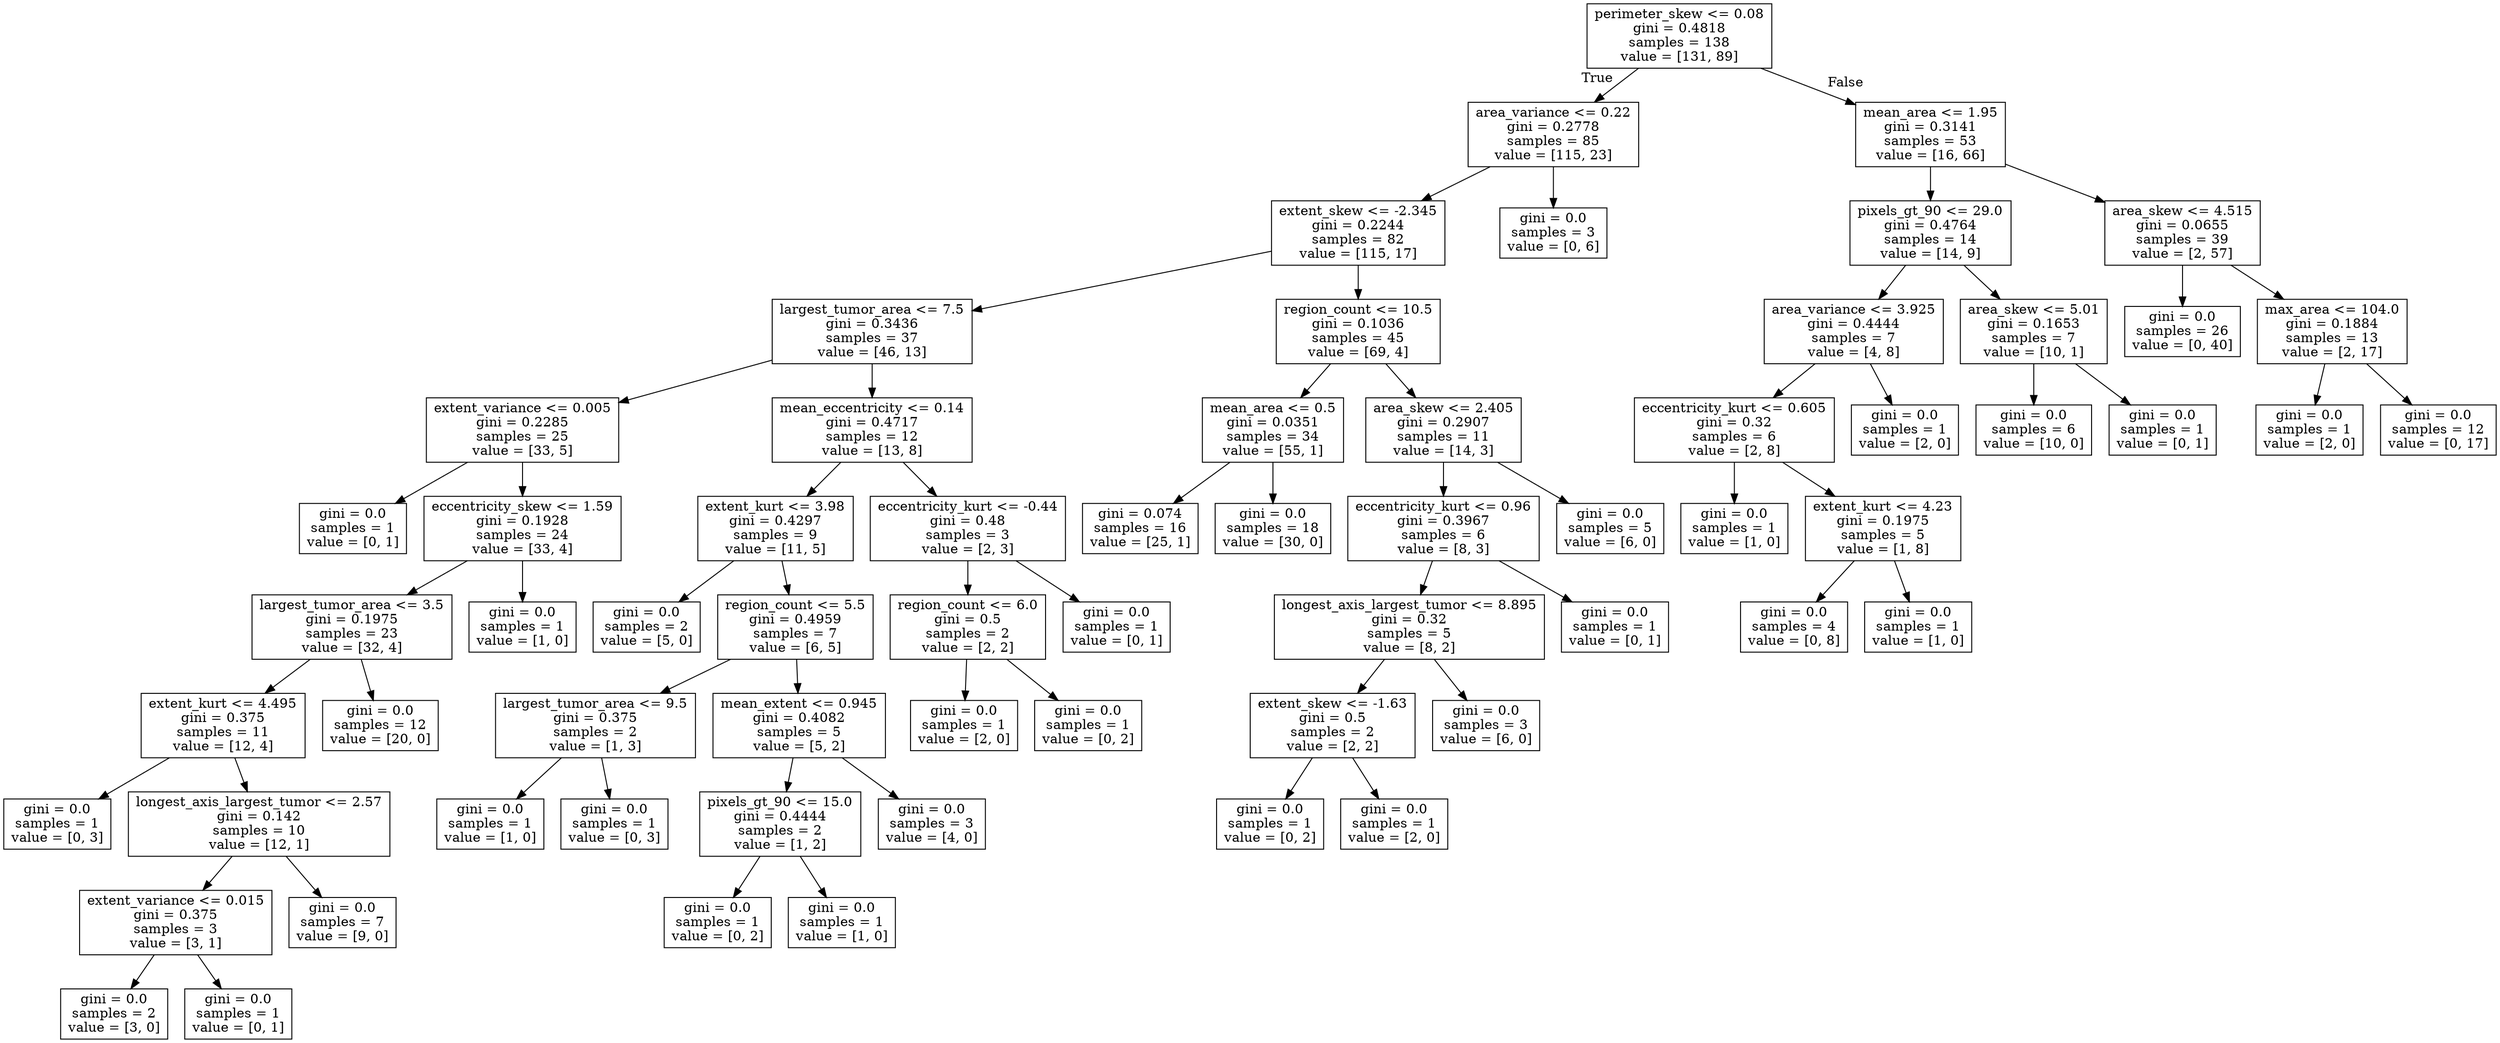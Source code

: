 digraph Tree {
node [shape=box] ;
0 [label="perimeter_skew <= 0.08\ngini = 0.4818\nsamples = 138\nvalue = [131, 89]"] ;
1 [label="area_variance <= 0.22\ngini = 0.2778\nsamples = 85\nvalue = [115, 23]"] ;
0 -> 1 [labeldistance=2.5, labelangle=45, headlabel="True"] ;
2 [label="extent_skew <= -2.345\ngini = 0.2244\nsamples = 82\nvalue = [115, 17]"] ;
1 -> 2 ;
3 [label="largest_tumor_area <= 7.5\ngini = 0.3436\nsamples = 37\nvalue = [46, 13]"] ;
2 -> 3 ;
4 [label="extent_variance <= 0.005\ngini = 0.2285\nsamples = 25\nvalue = [33, 5]"] ;
3 -> 4 ;
5 [label="gini = 0.0\nsamples = 1\nvalue = [0, 1]"] ;
4 -> 5 ;
6 [label="eccentricity_skew <= 1.59\ngini = 0.1928\nsamples = 24\nvalue = [33, 4]"] ;
4 -> 6 ;
7 [label="largest_tumor_area <= 3.5\ngini = 0.1975\nsamples = 23\nvalue = [32, 4]"] ;
6 -> 7 ;
8 [label="extent_kurt <= 4.495\ngini = 0.375\nsamples = 11\nvalue = [12, 4]"] ;
7 -> 8 ;
9 [label="gini = 0.0\nsamples = 1\nvalue = [0, 3]"] ;
8 -> 9 ;
10 [label="longest_axis_largest_tumor <= 2.57\ngini = 0.142\nsamples = 10\nvalue = [12, 1]"] ;
8 -> 10 ;
11 [label="extent_variance <= 0.015\ngini = 0.375\nsamples = 3\nvalue = [3, 1]"] ;
10 -> 11 ;
12 [label="gini = 0.0\nsamples = 2\nvalue = [3, 0]"] ;
11 -> 12 ;
13 [label="gini = 0.0\nsamples = 1\nvalue = [0, 1]"] ;
11 -> 13 ;
14 [label="gini = 0.0\nsamples = 7\nvalue = [9, 0]"] ;
10 -> 14 ;
15 [label="gini = 0.0\nsamples = 12\nvalue = [20, 0]"] ;
7 -> 15 ;
16 [label="gini = 0.0\nsamples = 1\nvalue = [1, 0]"] ;
6 -> 16 ;
17 [label="mean_eccentricity <= 0.14\ngini = 0.4717\nsamples = 12\nvalue = [13, 8]"] ;
3 -> 17 ;
18 [label="extent_kurt <= 3.98\ngini = 0.4297\nsamples = 9\nvalue = [11, 5]"] ;
17 -> 18 ;
19 [label="gini = 0.0\nsamples = 2\nvalue = [5, 0]"] ;
18 -> 19 ;
20 [label="region_count <= 5.5\ngini = 0.4959\nsamples = 7\nvalue = [6, 5]"] ;
18 -> 20 ;
21 [label="largest_tumor_area <= 9.5\ngini = 0.375\nsamples = 2\nvalue = [1, 3]"] ;
20 -> 21 ;
22 [label="gini = 0.0\nsamples = 1\nvalue = [1, 0]"] ;
21 -> 22 ;
23 [label="gini = 0.0\nsamples = 1\nvalue = [0, 3]"] ;
21 -> 23 ;
24 [label="mean_extent <= 0.945\ngini = 0.4082\nsamples = 5\nvalue = [5, 2]"] ;
20 -> 24 ;
25 [label="pixels_gt_90 <= 15.0\ngini = 0.4444\nsamples = 2\nvalue = [1, 2]"] ;
24 -> 25 ;
26 [label="gini = 0.0\nsamples = 1\nvalue = [0, 2]"] ;
25 -> 26 ;
27 [label="gini = 0.0\nsamples = 1\nvalue = [1, 0]"] ;
25 -> 27 ;
28 [label="gini = 0.0\nsamples = 3\nvalue = [4, 0]"] ;
24 -> 28 ;
29 [label="eccentricity_kurt <= -0.44\ngini = 0.48\nsamples = 3\nvalue = [2, 3]"] ;
17 -> 29 ;
30 [label="region_count <= 6.0\ngini = 0.5\nsamples = 2\nvalue = [2, 2]"] ;
29 -> 30 ;
31 [label="gini = 0.0\nsamples = 1\nvalue = [2, 0]"] ;
30 -> 31 ;
32 [label="gini = 0.0\nsamples = 1\nvalue = [0, 2]"] ;
30 -> 32 ;
33 [label="gini = 0.0\nsamples = 1\nvalue = [0, 1]"] ;
29 -> 33 ;
34 [label="region_count <= 10.5\ngini = 0.1036\nsamples = 45\nvalue = [69, 4]"] ;
2 -> 34 ;
35 [label="mean_area <= 0.5\ngini = 0.0351\nsamples = 34\nvalue = [55, 1]"] ;
34 -> 35 ;
36 [label="gini = 0.074\nsamples = 16\nvalue = [25, 1]"] ;
35 -> 36 ;
37 [label="gini = 0.0\nsamples = 18\nvalue = [30, 0]"] ;
35 -> 37 ;
38 [label="area_skew <= 2.405\ngini = 0.2907\nsamples = 11\nvalue = [14, 3]"] ;
34 -> 38 ;
39 [label="eccentricity_kurt <= 0.96\ngini = 0.3967\nsamples = 6\nvalue = [8, 3]"] ;
38 -> 39 ;
40 [label="longest_axis_largest_tumor <= 8.895\ngini = 0.32\nsamples = 5\nvalue = [8, 2]"] ;
39 -> 40 ;
41 [label="extent_skew <= -1.63\ngini = 0.5\nsamples = 2\nvalue = [2, 2]"] ;
40 -> 41 ;
42 [label="gini = 0.0\nsamples = 1\nvalue = [0, 2]"] ;
41 -> 42 ;
43 [label="gini = 0.0\nsamples = 1\nvalue = [2, 0]"] ;
41 -> 43 ;
44 [label="gini = 0.0\nsamples = 3\nvalue = [6, 0]"] ;
40 -> 44 ;
45 [label="gini = 0.0\nsamples = 1\nvalue = [0, 1]"] ;
39 -> 45 ;
46 [label="gini = 0.0\nsamples = 5\nvalue = [6, 0]"] ;
38 -> 46 ;
47 [label="gini = 0.0\nsamples = 3\nvalue = [0, 6]"] ;
1 -> 47 ;
48 [label="mean_area <= 1.95\ngini = 0.3141\nsamples = 53\nvalue = [16, 66]"] ;
0 -> 48 [labeldistance=2.5, labelangle=-45, headlabel="False"] ;
49 [label="pixels_gt_90 <= 29.0\ngini = 0.4764\nsamples = 14\nvalue = [14, 9]"] ;
48 -> 49 ;
50 [label="area_variance <= 3.925\ngini = 0.4444\nsamples = 7\nvalue = [4, 8]"] ;
49 -> 50 ;
51 [label="eccentricity_kurt <= 0.605\ngini = 0.32\nsamples = 6\nvalue = [2, 8]"] ;
50 -> 51 ;
52 [label="gini = 0.0\nsamples = 1\nvalue = [1, 0]"] ;
51 -> 52 ;
53 [label="extent_kurt <= 4.23\ngini = 0.1975\nsamples = 5\nvalue = [1, 8]"] ;
51 -> 53 ;
54 [label="gini = 0.0\nsamples = 4\nvalue = [0, 8]"] ;
53 -> 54 ;
55 [label="gini = 0.0\nsamples = 1\nvalue = [1, 0]"] ;
53 -> 55 ;
56 [label="gini = 0.0\nsamples = 1\nvalue = [2, 0]"] ;
50 -> 56 ;
57 [label="area_skew <= 5.01\ngini = 0.1653\nsamples = 7\nvalue = [10, 1]"] ;
49 -> 57 ;
58 [label="gini = 0.0\nsamples = 6\nvalue = [10, 0]"] ;
57 -> 58 ;
59 [label="gini = 0.0\nsamples = 1\nvalue = [0, 1]"] ;
57 -> 59 ;
60 [label="area_skew <= 4.515\ngini = 0.0655\nsamples = 39\nvalue = [2, 57]"] ;
48 -> 60 ;
61 [label="gini = 0.0\nsamples = 26\nvalue = [0, 40]"] ;
60 -> 61 ;
62 [label="max_area <= 104.0\ngini = 0.1884\nsamples = 13\nvalue = [2, 17]"] ;
60 -> 62 ;
63 [label="gini = 0.0\nsamples = 1\nvalue = [2, 0]"] ;
62 -> 63 ;
64 [label="gini = 0.0\nsamples = 12\nvalue = [0, 17]"] ;
62 -> 64 ;
}